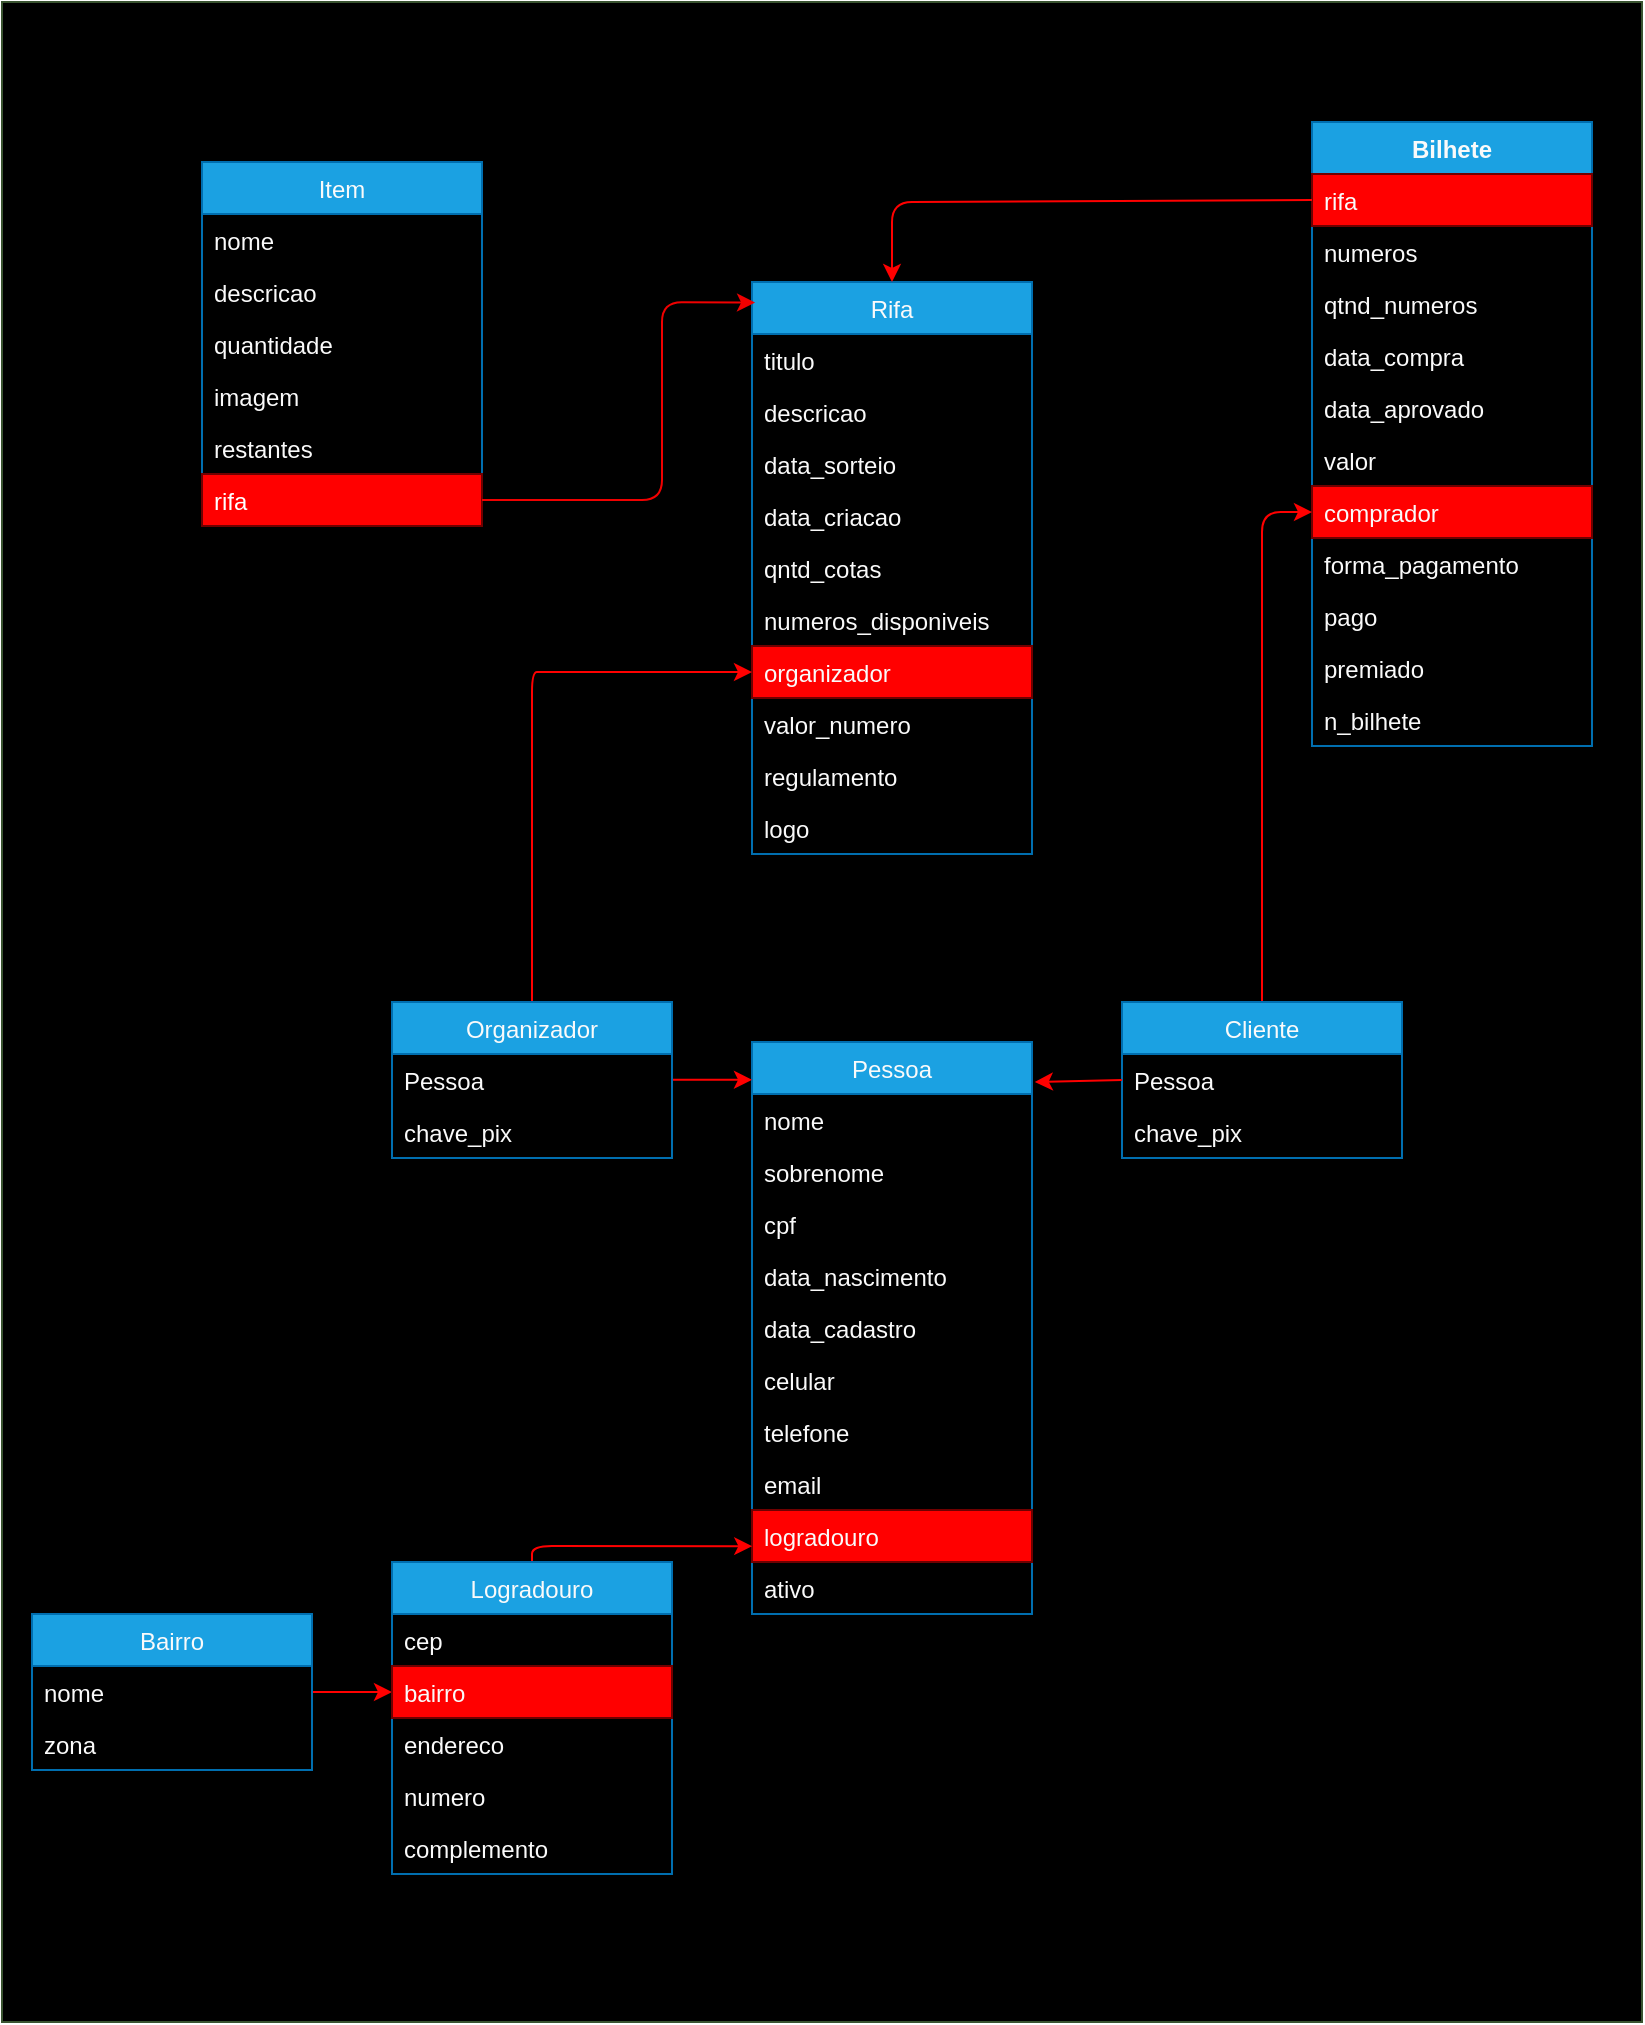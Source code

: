 <mxfile>
    <diagram id="74KUDokxRXdNBWnlfZZU" name="relacionamento_db">
        <mxGraphModel dx="1086" dy="441" grid="1" gridSize="10" guides="1" tooltips="1" connect="1" arrows="1" fold="1" page="1" pageScale="1" pageWidth="850" pageHeight="1100" math="0" shadow="0">
            <root>
                <mxCell id="0"/>
                <mxCell id="1" parent="0"/>
                <mxCell id="96" value="" style="rounded=0;whiteSpace=wrap;html=1;fillColor=#000000;fontColor=#ffffff;strokeColor=#3A5431;" parent="1" vertex="1">
                    <mxGeometry x="20" y="50" width="820" height="1010" as="geometry"/>
                </mxCell>
                <mxCell id="20" value="Bilhete" style="swimlane;fontStyle=1;childLayout=stackLayout;horizontal=1;startSize=26;fillColor=#1ba1e2;horizontalStack=0;resizeParent=1;resizeParentMax=0;resizeLast=0;collapsible=1;marginBottom=0;fontColor=#FAFAFA;strokeColor=#006EAF;" parent="1" vertex="1">
                    <mxGeometry x="675" y="110" width="140" height="312" as="geometry"/>
                </mxCell>
                <mxCell id="21" value="rifa" style="text;strokeColor=#6F0000;fillColor=#FF0000;align=left;verticalAlign=top;spacingLeft=4;spacingRight=4;overflow=hidden;rotatable=0;points=[[0,0.5],[1,0.5]];portConstraint=eastwest;fontColor=#FAFAFA;" parent="20" vertex="1">
                    <mxGeometry y="26" width="140" height="26" as="geometry"/>
                </mxCell>
                <mxCell id="22" value="numeros" style="text;strokeColor=none;fillColor=none;align=left;verticalAlign=top;spacingLeft=4;spacingRight=4;overflow=hidden;rotatable=0;points=[[0,0.5],[1,0.5]];portConstraint=eastwest;fontColor=#FAFAFA;" parent="20" vertex="1">
                    <mxGeometry y="52" width="140" height="26" as="geometry"/>
                </mxCell>
                <mxCell id="43" value="qtnd_numeros" style="text;strokeColor=none;fillColor=none;align=left;verticalAlign=top;spacingLeft=4;spacingRight=4;overflow=hidden;rotatable=0;points=[[0,0.5],[1,0.5]];portConstraint=eastwest;fontColor=#FAFAFA;" parent="20" vertex="1">
                    <mxGeometry y="78" width="140" height="26" as="geometry"/>
                </mxCell>
                <mxCell id="23" value="data_compra" style="text;strokeColor=none;fillColor=none;align=left;verticalAlign=top;spacingLeft=4;spacingRight=4;overflow=hidden;rotatable=0;points=[[0,0.5],[1,0.5]];portConstraint=eastwest;fontColor=#FAFAFA;" parent="20" vertex="1">
                    <mxGeometry y="104" width="140" height="26" as="geometry"/>
                </mxCell>
                <mxCell id="41" value="data_aprovado" style="text;strokeColor=none;fillColor=none;align=left;verticalAlign=top;spacingLeft=4;spacingRight=4;overflow=hidden;rotatable=0;points=[[0,0.5],[1,0.5]];portConstraint=eastwest;fontColor=#FAFAFA;" parent="20" vertex="1">
                    <mxGeometry y="130" width="140" height="26" as="geometry"/>
                </mxCell>
                <mxCell id="42" value="valor" style="text;strokeColor=none;fillColor=none;align=left;verticalAlign=top;spacingLeft=4;spacingRight=4;overflow=hidden;rotatable=0;points=[[0,0.5],[1,0.5]];portConstraint=eastwest;fontColor=#FAFAFA;" parent="20" vertex="1">
                    <mxGeometry y="156" width="140" height="26" as="geometry"/>
                </mxCell>
                <mxCell id="45" value="comprador" style="text;strokeColor=#6F0000;fillColor=#FF0000;align=left;verticalAlign=top;spacingLeft=4;spacingRight=4;overflow=hidden;rotatable=0;points=[[0,0.5],[1,0.5]];portConstraint=eastwest;fontColor=#FAFAFA;" parent="20" vertex="1">
                    <mxGeometry y="182" width="140" height="26" as="geometry"/>
                </mxCell>
                <mxCell id="46" value="forma_pagamento" style="text;strokeColor=none;fillColor=none;align=left;verticalAlign=top;spacingLeft=4;spacingRight=4;overflow=hidden;rotatable=0;points=[[0,0.5],[1,0.5]];portConstraint=eastwest;fontColor=#FAFAFA;" parent="20" vertex="1">
                    <mxGeometry y="208" width="140" height="26" as="geometry"/>
                </mxCell>
                <mxCell id="44" value="pago" style="text;strokeColor=none;fillColor=none;align=left;verticalAlign=top;spacingLeft=4;spacingRight=4;overflow=hidden;rotatable=0;points=[[0,0.5],[1,0.5]];portConstraint=eastwest;fontColor=#FAFAFA;" parent="20" vertex="1">
                    <mxGeometry y="234" width="140" height="26" as="geometry"/>
                </mxCell>
                <mxCell id="47" value="premiado" style="text;strokeColor=none;fillColor=none;align=left;verticalAlign=top;spacingLeft=4;spacingRight=4;overflow=hidden;rotatable=0;points=[[0,0.5],[1,0.5]];portConstraint=eastwest;fontColor=#FAFAFA;" parent="20" vertex="1">
                    <mxGeometry y="260" width="140" height="26" as="geometry"/>
                </mxCell>
                <mxCell id="48" value="n_bilhete" style="text;strokeColor=none;fillColor=none;align=left;verticalAlign=top;spacingLeft=4;spacingRight=4;overflow=hidden;rotatable=0;points=[[0,0.5],[1,0.5]];portConstraint=eastwest;fontColor=#FAFAFA;" parent="20" vertex="1">
                    <mxGeometry y="286" width="140" height="26" as="geometry"/>
                </mxCell>
                <mxCell id="24" value="Item" style="swimlane;fontStyle=0;childLayout=stackLayout;horizontal=1;startSize=26;fillColor=#1ba1e2;horizontalStack=0;resizeParent=1;resizeParentMax=0;resizeLast=0;collapsible=1;marginBottom=0;fontColor=#FAFAFA;strokeColor=#006EAF;" parent="1" vertex="1">
                    <mxGeometry x="120" y="130" width="140" height="182" as="geometry"/>
                </mxCell>
                <mxCell id="25" value="nome" style="text;strokeColor=none;fillColor=none;align=left;verticalAlign=top;spacingLeft=4;spacingRight=4;overflow=hidden;rotatable=0;points=[[0,0.5],[1,0.5]];portConstraint=eastwest;fontColor=#FAFAFA;" parent="24" vertex="1">
                    <mxGeometry y="26" width="140" height="26" as="geometry"/>
                </mxCell>
                <mxCell id="26" value="descricao" style="text;strokeColor=none;fillColor=none;align=left;verticalAlign=top;spacingLeft=4;spacingRight=4;overflow=hidden;rotatable=0;points=[[0,0.5],[1,0.5]];portConstraint=eastwest;fontColor=#FAFAFA;" parent="24" vertex="1">
                    <mxGeometry y="52" width="140" height="26" as="geometry"/>
                </mxCell>
                <mxCell id="27" value="quantidade" style="text;strokeColor=none;fillColor=none;align=left;verticalAlign=top;spacingLeft=4;spacingRight=4;overflow=hidden;rotatable=0;points=[[0,0.5],[1,0.5]];portConstraint=eastwest;fontColor=#FAFAFA;" parent="24" vertex="1">
                    <mxGeometry y="78" width="140" height="26" as="geometry"/>
                </mxCell>
                <mxCell id="49" value="imagem" style="text;strokeColor=none;fillColor=none;align=left;verticalAlign=top;spacingLeft=4;spacingRight=4;overflow=hidden;rotatable=0;points=[[0,0.5],[1,0.5]];portConstraint=eastwest;fontColor=#FAFAFA;" parent="24" vertex="1">
                    <mxGeometry y="104" width="140" height="26" as="geometry"/>
                </mxCell>
                <mxCell id="50" value="restantes" style="text;strokeColor=none;fillColor=none;align=left;verticalAlign=top;spacingLeft=4;spacingRight=4;overflow=hidden;rotatable=0;points=[[0,0.5],[1,0.5]];portConstraint=eastwest;fontColor=#FAFAFA;" parent="24" vertex="1">
                    <mxGeometry y="130" width="140" height="26" as="geometry"/>
                </mxCell>
                <mxCell id="98" value="rifa" style="text;strokeColor=#6F0000;fillColor=#FF0000;align=left;verticalAlign=top;spacingLeft=4;spacingRight=4;overflow=hidden;rotatable=0;points=[[0,0.5],[1,0.5]];portConstraint=eastwest;fontColor=#ffffff;" vertex="1" parent="24">
                    <mxGeometry y="156" width="140" height="26" as="geometry"/>
                </mxCell>
                <mxCell id="28" value="Rifa" style="swimlane;fontStyle=0;childLayout=stackLayout;horizontal=1;startSize=26;fillColor=#1ba1e2;horizontalStack=0;resizeParent=1;resizeParentMax=0;resizeLast=0;collapsible=1;marginBottom=0;fontColor=#FAFAFA;strokeColor=#006EAF;" parent="1" vertex="1">
                    <mxGeometry x="395" y="190" width="140" height="286" as="geometry"/>
                </mxCell>
                <mxCell id="30" value="titulo" style="text;strokeColor=none;fillColor=none;align=left;verticalAlign=top;spacingLeft=4;spacingRight=4;overflow=hidden;rotatable=0;points=[[0,0.5],[1,0.5]];portConstraint=eastwest;fontColor=#FAFAFA;" parent="28" vertex="1">
                    <mxGeometry y="26" width="140" height="26" as="geometry"/>
                </mxCell>
                <mxCell id="29" value="descricao" style="text;strokeColor=none;fillColor=none;align=left;verticalAlign=top;spacingLeft=4;spacingRight=4;overflow=hidden;rotatable=0;points=[[0,0.5],[1,0.5]];portConstraint=eastwest;fontColor=#FAFAFA;" parent="28" vertex="1">
                    <mxGeometry y="52" width="140" height="26" as="geometry"/>
                </mxCell>
                <mxCell id="32" value="data_sorteio" style="text;strokeColor=none;fillColor=none;align=left;verticalAlign=top;spacingLeft=4;spacingRight=4;overflow=hidden;rotatable=0;points=[[0,0.5],[1,0.5]];portConstraint=eastwest;fontColor=#FAFAFA;" parent="28" vertex="1">
                    <mxGeometry y="78" width="140" height="26" as="geometry"/>
                </mxCell>
                <mxCell id="31" value="data_criacao" style="text;strokeColor=none;fillColor=none;align=left;verticalAlign=top;spacingLeft=4;spacingRight=4;overflow=hidden;rotatable=0;points=[[0,0.5],[1,0.5]];portConstraint=eastwest;fontColor=#FAFAFA;" parent="28" vertex="1">
                    <mxGeometry y="104" width="140" height="26" as="geometry"/>
                </mxCell>
                <mxCell id="33" value="qntd_cotas" style="text;strokeColor=none;fillColor=none;align=left;verticalAlign=top;spacingLeft=4;spacingRight=4;overflow=hidden;rotatable=0;points=[[0,0.5],[1,0.5]];portConstraint=eastwest;fontColor=#FAFAFA;" parent="28" vertex="1">
                    <mxGeometry y="130" width="140" height="26" as="geometry"/>
                </mxCell>
                <mxCell id="38" value="numeros_disponiveis" style="text;strokeColor=none;fillColor=none;align=left;verticalAlign=top;spacingLeft=4;spacingRight=4;overflow=hidden;rotatable=0;points=[[0,0.5],[1,0.5]];portConstraint=eastwest;fontColor=#FAFAFA;" parent="28" vertex="1">
                    <mxGeometry y="156" width="140" height="26" as="geometry"/>
                </mxCell>
                <mxCell id="100" style="edgeStyle=none;html=1;exitX=0;exitY=0.5;exitDx=0;exitDy=0;" edge="1" parent="28" target="28">
                    <mxGeometry relative="1" as="geometry">
                        <mxPoint y="195" as="sourcePoint"/>
                    </mxGeometry>
                </mxCell>
                <mxCell id="34" value="organizador" style="text;strokeColor=#6F0000;fillColor=#FF0000;align=left;verticalAlign=top;spacingLeft=4;spacingRight=4;overflow=hidden;rotatable=0;points=[[0,0.5],[1,0.5]];portConstraint=eastwest;fontColor=#FAFAFA;" parent="28" vertex="1">
                    <mxGeometry y="182" width="140" height="26" as="geometry"/>
                </mxCell>
                <mxCell id="36" value="valor_numero" style="text;strokeColor=none;fillColor=none;align=left;verticalAlign=top;spacingLeft=4;spacingRight=4;overflow=hidden;rotatable=0;points=[[0,0.5],[1,0.5]];portConstraint=eastwest;fontColor=#FAFAFA;" parent="28" vertex="1">
                    <mxGeometry y="208" width="140" height="26" as="geometry"/>
                </mxCell>
                <mxCell id="39" value="regulamento" style="text;strokeColor=none;fillColor=none;align=left;verticalAlign=top;spacingLeft=4;spacingRight=4;overflow=hidden;rotatable=0;points=[[0,0.5],[1,0.5]];portConstraint=eastwest;fontColor=#FAFAFA;" parent="28" vertex="1">
                    <mxGeometry y="234" width="140" height="26" as="geometry"/>
                </mxCell>
                <mxCell id="40" value="logo" style="text;strokeColor=none;fillColor=none;align=left;verticalAlign=top;spacingLeft=4;spacingRight=4;overflow=hidden;rotatable=0;points=[[0,0.5],[1,0.5]];portConstraint=eastwest;fontColor=#FAFAFA;" parent="28" vertex="1">
                    <mxGeometry y="260" width="140" height="26" as="geometry"/>
                </mxCell>
                <mxCell id="51" value="Pessoa" style="swimlane;fontStyle=0;childLayout=stackLayout;horizontal=1;startSize=26;fillColor=#1ba1e2;horizontalStack=0;resizeParent=1;resizeParentMax=0;resizeLast=0;collapsible=1;marginBottom=0;fontColor=#FAFAFA;strokeColor=#006EAF;" parent="1" vertex="1">
                    <mxGeometry x="395" y="570" width="140" height="286" as="geometry"/>
                </mxCell>
                <mxCell id="52" value="nome" style="text;strokeColor=none;fillColor=none;align=left;verticalAlign=top;spacingLeft=4;spacingRight=4;overflow=hidden;rotatable=0;points=[[0,0.5],[1,0.5]];portConstraint=eastwest;fontColor=#FAFAFA;" parent="51" vertex="1">
                    <mxGeometry y="26" width="140" height="26" as="geometry"/>
                </mxCell>
                <mxCell id="53" value="sobrenome" style="text;strokeColor=none;fillColor=none;align=left;verticalAlign=top;spacingLeft=4;spacingRight=4;overflow=hidden;rotatable=0;points=[[0,0.5],[1,0.5]];portConstraint=eastwest;fontColor=#FAFAFA;" parent="51" vertex="1">
                    <mxGeometry y="52" width="140" height="26" as="geometry"/>
                </mxCell>
                <mxCell id="54" value="cpf" style="text;strokeColor=none;fillColor=none;align=left;verticalAlign=top;spacingLeft=4;spacingRight=4;overflow=hidden;rotatable=0;points=[[0,0.5],[1,0.5]];portConstraint=eastwest;fontColor=#FAFAFA;" parent="51" vertex="1">
                    <mxGeometry y="78" width="140" height="26" as="geometry"/>
                </mxCell>
                <mxCell id="55" value="data_nascimento" style="text;strokeColor=none;fillColor=none;align=left;verticalAlign=top;spacingLeft=4;spacingRight=4;overflow=hidden;rotatable=0;points=[[0,0.5],[1,0.5]];portConstraint=eastwest;fontColor=#FAFAFA;" parent="51" vertex="1">
                    <mxGeometry y="104" width="140" height="26" as="geometry"/>
                </mxCell>
                <mxCell id="56" value="data_cadastro" style="text;strokeColor=none;fillColor=none;align=left;verticalAlign=top;spacingLeft=4;spacingRight=4;overflow=hidden;rotatable=0;points=[[0,0.5],[1,0.5]];portConstraint=eastwest;fontColor=#FAFAFA;" parent="51" vertex="1">
                    <mxGeometry y="130" width="140" height="26" as="geometry"/>
                </mxCell>
                <mxCell id="57" value="celular" style="text;strokeColor=none;fillColor=none;align=left;verticalAlign=top;spacingLeft=4;spacingRight=4;overflow=hidden;rotatable=0;points=[[0,0.5],[1,0.5]];portConstraint=eastwest;fontColor=#FAFAFA;" parent="51" vertex="1">
                    <mxGeometry y="156" width="140" height="26" as="geometry"/>
                </mxCell>
                <mxCell id="58" value="telefone" style="text;strokeColor=none;fillColor=none;align=left;verticalAlign=top;spacingLeft=4;spacingRight=4;overflow=hidden;rotatable=0;points=[[0,0.5],[1,0.5]];portConstraint=eastwest;fontColor=#FAFAFA;" parent="51" vertex="1">
                    <mxGeometry y="182" width="140" height="26" as="geometry"/>
                </mxCell>
                <mxCell id="59" value="email" style="text;strokeColor=none;fillColor=none;align=left;verticalAlign=top;spacingLeft=4;spacingRight=4;overflow=hidden;rotatable=0;points=[[0,0.5],[1,0.5]];portConstraint=eastwest;fontColor=#FAFAFA;" parent="51" vertex="1">
                    <mxGeometry y="208" width="140" height="26" as="geometry"/>
                </mxCell>
                <mxCell id="60" value="logradouro" style="text;strokeColor=#6F0000;fillColor=#FF0000;align=left;verticalAlign=top;spacingLeft=4;spacingRight=4;overflow=hidden;rotatable=0;points=[[0,0.5],[1,0.5]];portConstraint=eastwest;fontColor=#FAFAFA;" parent="51" vertex="1">
                    <mxGeometry y="234" width="140" height="26" as="geometry"/>
                </mxCell>
                <mxCell id="61" value="ativo" style="text;strokeColor=none;fillColor=none;align=left;verticalAlign=top;spacingLeft=4;spacingRight=4;overflow=hidden;rotatable=0;points=[[0,0.5],[1,0.5]];portConstraint=eastwest;fontColor=#FAFAFA;" parent="51" vertex="1">
                    <mxGeometry y="260" width="140" height="26" as="geometry"/>
                </mxCell>
                <mxCell id="75" style="edgeStyle=none;html=1;entryX=0;entryY=0.5;entryDx=0;entryDy=0;fillColor=#a20025;strokeColor=#FF0000;fontColor=#FAFAFA;" parent="1" source="63" target="70" edge="1">
                    <mxGeometry relative="1" as="geometry"/>
                </mxCell>
                <mxCell id="63" value="Bairro" style="swimlane;fontStyle=0;childLayout=stackLayout;horizontal=1;startSize=26;fillColor=#1ba1e2;horizontalStack=0;resizeParent=1;resizeParentMax=0;resizeLast=0;collapsible=1;marginBottom=0;fontColor=#FAFAFA;strokeColor=#006EAF;" parent="1" vertex="1">
                    <mxGeometry x="35" y="856" width="140" height="78" as="geometry"/>
                </mxCell>
                <mxCell id="64" value="nome" style="text;strokeColor=none;fillColor=none;align=left;verticalAlign=top;spacingLeft=4;spacingRight=4;overflow=hidden;rotatable=0;points=[[0,0.5],[1,0.5]];portConstraint=eastwest;fontColor=#FAFAFA;" parent="63" vertex="1">
                    <mxGeometry y="26" width="140" height="26" as="geometry"/>
                </mxCell>
                <mxCell id="65" value="zona" style="text;strokeColor=none;fillColor=none;align=left;verticalAlign=top;spacingLeft=4;spacingRight=4;overflow=hidden;rotatable=0;points=[[0,0.5],[1,0.5]];portConstraint=eastwest;fontColor=#FAFAFA;" parent="63" vertex="1">
                    <mxGeometry y="52" width="140" height="26" as="geometry"/>
                </mxCell>
                <mxCell id="76" style="edgeStyle=none;html=1;exitX=0.5;exitY=0;exitDx=0;exitDy=0;entryX=0.001;entryY=0.695;entryDx=0;entryDy=0;entryPerimeter=0;fillColor=#a20025;strokeColor=#FF0000;fontColor=#FAFAFA;" parent="1" source="69" target="60" edge="1">
                    <mxGeometry relative="1" as="geometry">
                        <Array as="points">
                            <mxPoint x="285" y="822"/>
                        </Array>
                    </mxGeometry>
                </mxCell>
                <mxCell id="69" value="Logradouro" style="swimlane;fontStyle=0;childLayout=stackLayout;horizontal=1;startSize=26;fillColor=#1ba1e2;horizontalStack=0;resizeParent=1;resizeParentMax=0;resizeLast=0;collapsible=1;marginBottom=0;strokeColor=#006EAF;fontColor=#FAFAFA;" parent="1" vertex="1">
                    <mxGeometry x="215" y="830" width="140" height="156" as="geometry"/>
                </mxCell>
                <mxCell id="72" value="cep" style="text;strokeColor=none;fillColor=none;align=left;verticalAlign=top;spacingLeft=4;spacingRight=4;overflow=hidden;rotatable=0;points=[[0,0.5],[1,0.5]];portConstraint=eastwest;fontColor=#FAFAFA;" parent="69" vertex="1">
                    <mxGeometry y="26" width="140" height="26" as="geometry"/>
                </mxCell>
                <mxCell id="70" value="bairro" style="text;strokeColor=#6F0000;fillColor=#FF0000;align=left;verticalAlign=top;spacingLeft=4;spacingRight=4;overflow=hidden;rotatable=0;points=[[0,0.5],[1,0.5]];portConstraint=eastwest;fontColor=#FAFAFA;" parent="69" vertex="1">
                    <mxGeometry y="52" width="140" height="26" as="geometry"/>
                </mxCell>
                <mxCell id="71" value="endereco" style="text;strokeColor=none;fillColor=none;align=left;verticalAlign=top;spacingLeft=4;spacingRight=4;overflow=hidden;rotatable=0;points=[[0,0.5],[1,0.5]];portConstraint=eastwest;fontColor=#FAFAFA;" parent="69" vertex="1">
                    <mxGeometry y="78" width="140" height="26" as="geometry"/>
                </mxCell>
                <mxCell id="73" value="numero" style="text;strokeColor=none;fillColor=none;align=left;verticalAlign=top;spacingLeft=4;spacingRight=4;overflow=hidden;rotatable=0;points=[[0,0.5],[1,0.5]];portConstraint=eastwest;fontColor=#FAFAFA;" parent="69" vertex="1">
                    <mxGeometry y="104" width="140" height="26" as="geometry"/>
                </mxCell>
                <mxCell id="74" value="complemento" style="text;strokeColor=none;fillColor=none;align=left;verticalAlign=top;spacingLeft=4;spacingRight=4;overflow=hidden;rotatable=0;points=[[0,0.5],[1,0.5]];portConstraint=eastwest;fontColor=#FAFAFA;" parent="69" vertex="1">
                    <mxGeometry y="130" width="140" height="26" as="geometry"/>
                </mxCell>
                <mxCell id="93" style="edgeStyle=none;html=1;exitX=0.5;exitY=0;exitDx=0;exitDy=0;entryX=0;entryY=0.5;entryDx=0;entryDy=0;fillColor=#a20025;strokeColor=#FF0000;fontColor=#FAFAFA;" parent="1" source="77" target="45" edge="1">
                    <mxGeometry relative="1" as="geometry">
                        <Array as="points">
                            <mxPoint x="650" y="305"/>
                        </Array>
                    </mxGeometry>
                </mxCell>
                <mxCell id="77" value="Cliente" style="swimlane;fontStyle=0;childLayout=stackLayout;horizontal=1;startSize=26;fillColor=#1ba1e2;horizontalStack=0;resizeParent=1;resizeParentMax=0;resizeLast=0;collapsible=1;marginBottom=0;fontColor=#FAFAFA;strokeColor=#006EAF;" parent="1" vertex="1">
                    <mxGeometry x="580" y="550" width="140" height="78" as="geometry"/>
                </mxCell>
                <mxCell id="78" value="Pessoa" style="text;strokeColor=none;fillColor=none;align=left;verticalAlign=top;spacingLeft=4;spacingRight=4;overflow=hidden;rotatable=0;points=[[0,0.5],[1,0.5]];portConstraint=eastwest;fontColor=#FAFAFA;" parent="77" vertex="1">
                    <mxGeometry y="26" width="140" height="26" as="geometry"/>
                </mxCell>
                <mxCell id="79" value="chave_pix" style="text;strokeColor=none;fillColor=none;align=left;verticalAlign=top;spacingLeft=4;spacingRight=4;overflow=hidden;rotatable=0;points=[[0,0.5],[1,0.5]];portConstraint=eastwest;fontColor=#FAFAFA;" parent="77" vertex="1">
                    <mxGeometry y="52" width="140" height="26" as="geometry"/>
                </mxCell>
                <mxCell id="87" style="edgeStyle=none;html=1;entryX=0;entryY=0.066;entryDx=0;entryDy=0;entryPerimeter=0;fillColor=#a20025;strokeColor=#FF0000;fontColor=#FAFAFA;" parent="1" source="80" target="51" edge="1">
                    <mxGeometry relative="1" as="geometry"/>
                </mxCell>
                <mxCell id="90" style="edgeStyle=none;html=1;exitX=0.5;exitY=0;exitDx=0;exitDy=0;entryX=0;entryY=0.5;entryDx=0;entryDy=0;fillColor=#a20025;strokeColor=#FF0000;fontColor=#FAFAFA;" parent="1" source="80" target="34" edge="1">
                    <mxGeometry relative="1" as="geometry">
                        <Array as="points">
                            <mxPoint x="285" y="385"/>
                            <mxPoint x="290" y="385"/>
                        </Array>
                    </mxGeometry>
                </mxCell>
                <mxCell id="80" value="Organizador" style="swimlane;fontStyle=0;childLayout=stackLayout;horizontal=1;startSize=26;fillColor=#1ba1e2;horizontalStack=0;resizeParent=1;resizeParentMax=0;resizeLast=0;collapsible=1;marginBottom=0;fontColor=#FAFAFA;strokeColor=#006EAF;" parent="1" vertex="1">
                    <mxGeometry x="215" y="550" width="140" height="78" as="geometry"/>
                </mxCell>
                <mxCell id="81" value="Pessoa" style="text;strokeColor=none;fillColor=none;align=left;verticalAlign=top;spacingLeft=4;spacingRight=4;overflow=hidden;rotatable=0;points=[[0,0.5],[1,0.5]];portConstraint=eastwest;fontColor=#FAFAFA;" parent="80" vertex="1">
                    <mxGeometry y="26" width="140" height="26" as="geometry"/>
                </mxCell>
                <mxCell id="82" value="chave_pix" style="text;strokeColor=none;fillColor=none;align=left;verticalAlign=top;spacingLeft=4;spacingRight=4;overflow=hidden;rotatable=0;points=[[0,0.5],[1,0.5]];portConstraint=eastwest;fontColor=#FAFAFA;" parent="80" vertex="1">
                    <mxGeometry y="52" width="140" height="26" as="geometry"/>
                </mxCell>
                <mxCell id="92" style="edgeStyle=none;html=1;exitX=0;exitY=0.5;exitDx=0;exitDy=0;entryX=0.5;entryY=0;entryDx=0;entryDy=0;fillColor=#a20025;strokeColor=#FF0000;fontColor=#FAFAFA;" parent="1" source="21" target="28" edge="1">
                    <mxGeometry relative="1" as="geometry">
                        <Array as="points">
                            <mxPoint x="465" y="150"/>
                        </Array>
                    </mxGeometry>
                </mxCell>
                <mxCell id="94" style="edgeStyle=none;html=1;exitX=0;exitY=0.5;exitDx=0;exitDy=0;entryX=1.01;entryY=0.07;entryDx=0;entryDy=0;entryPerimeter=0;fillColor=#a20025;strokeColor=#FF0000;fontColor=#FAFAFA;" parent="1" source="78" target="51" edge="1">
                    <mxGeometry relative="1" as="geometry"/>
                </mxCell>
                <mxCell id="101" style="edgeStyle=none;html=1;entryX=0.011;entryY=0.036;entryDx=0;entryDy=0;entryPerimeter=0;strokeColor=#F00000;" edge="1" parent="1" source="98" target="28">
                    <mxGeometry relative="1" as="geometry">
                        <Array as="points">
                            <mxPoint x="350" y="299"/>
                            <mxPoint x="350" y="200"/>
                        </Array>
                    </mxGeometry>
                </mxCell>
            </root>
        </mxGraphModel>
    </diagram>
    <diagram id="L1arvHy8pMVtURnHSGCc" name="caso_de_uso">
        <mxGraphModel dx="1405" dy="851" grid="1" gridSize="10" guides="1" tooltips="1" connect="1" arrows="1" fold="1" page="1" pageScale="1" pageWidth="850" pageHeight="1100" math="0" shadow="0">
            <root>
                <mxCell id="imxi-GPrvN9rLPtUSFKg-0"/>
                <mxCell id="imxi-GPrvN9rLPtUSFKg-1" parent="imxi-GPrvN9rLPtUSFKg-0"/>
            </root>
        </mxGraphModel>
    </diagram>
</mxfile>